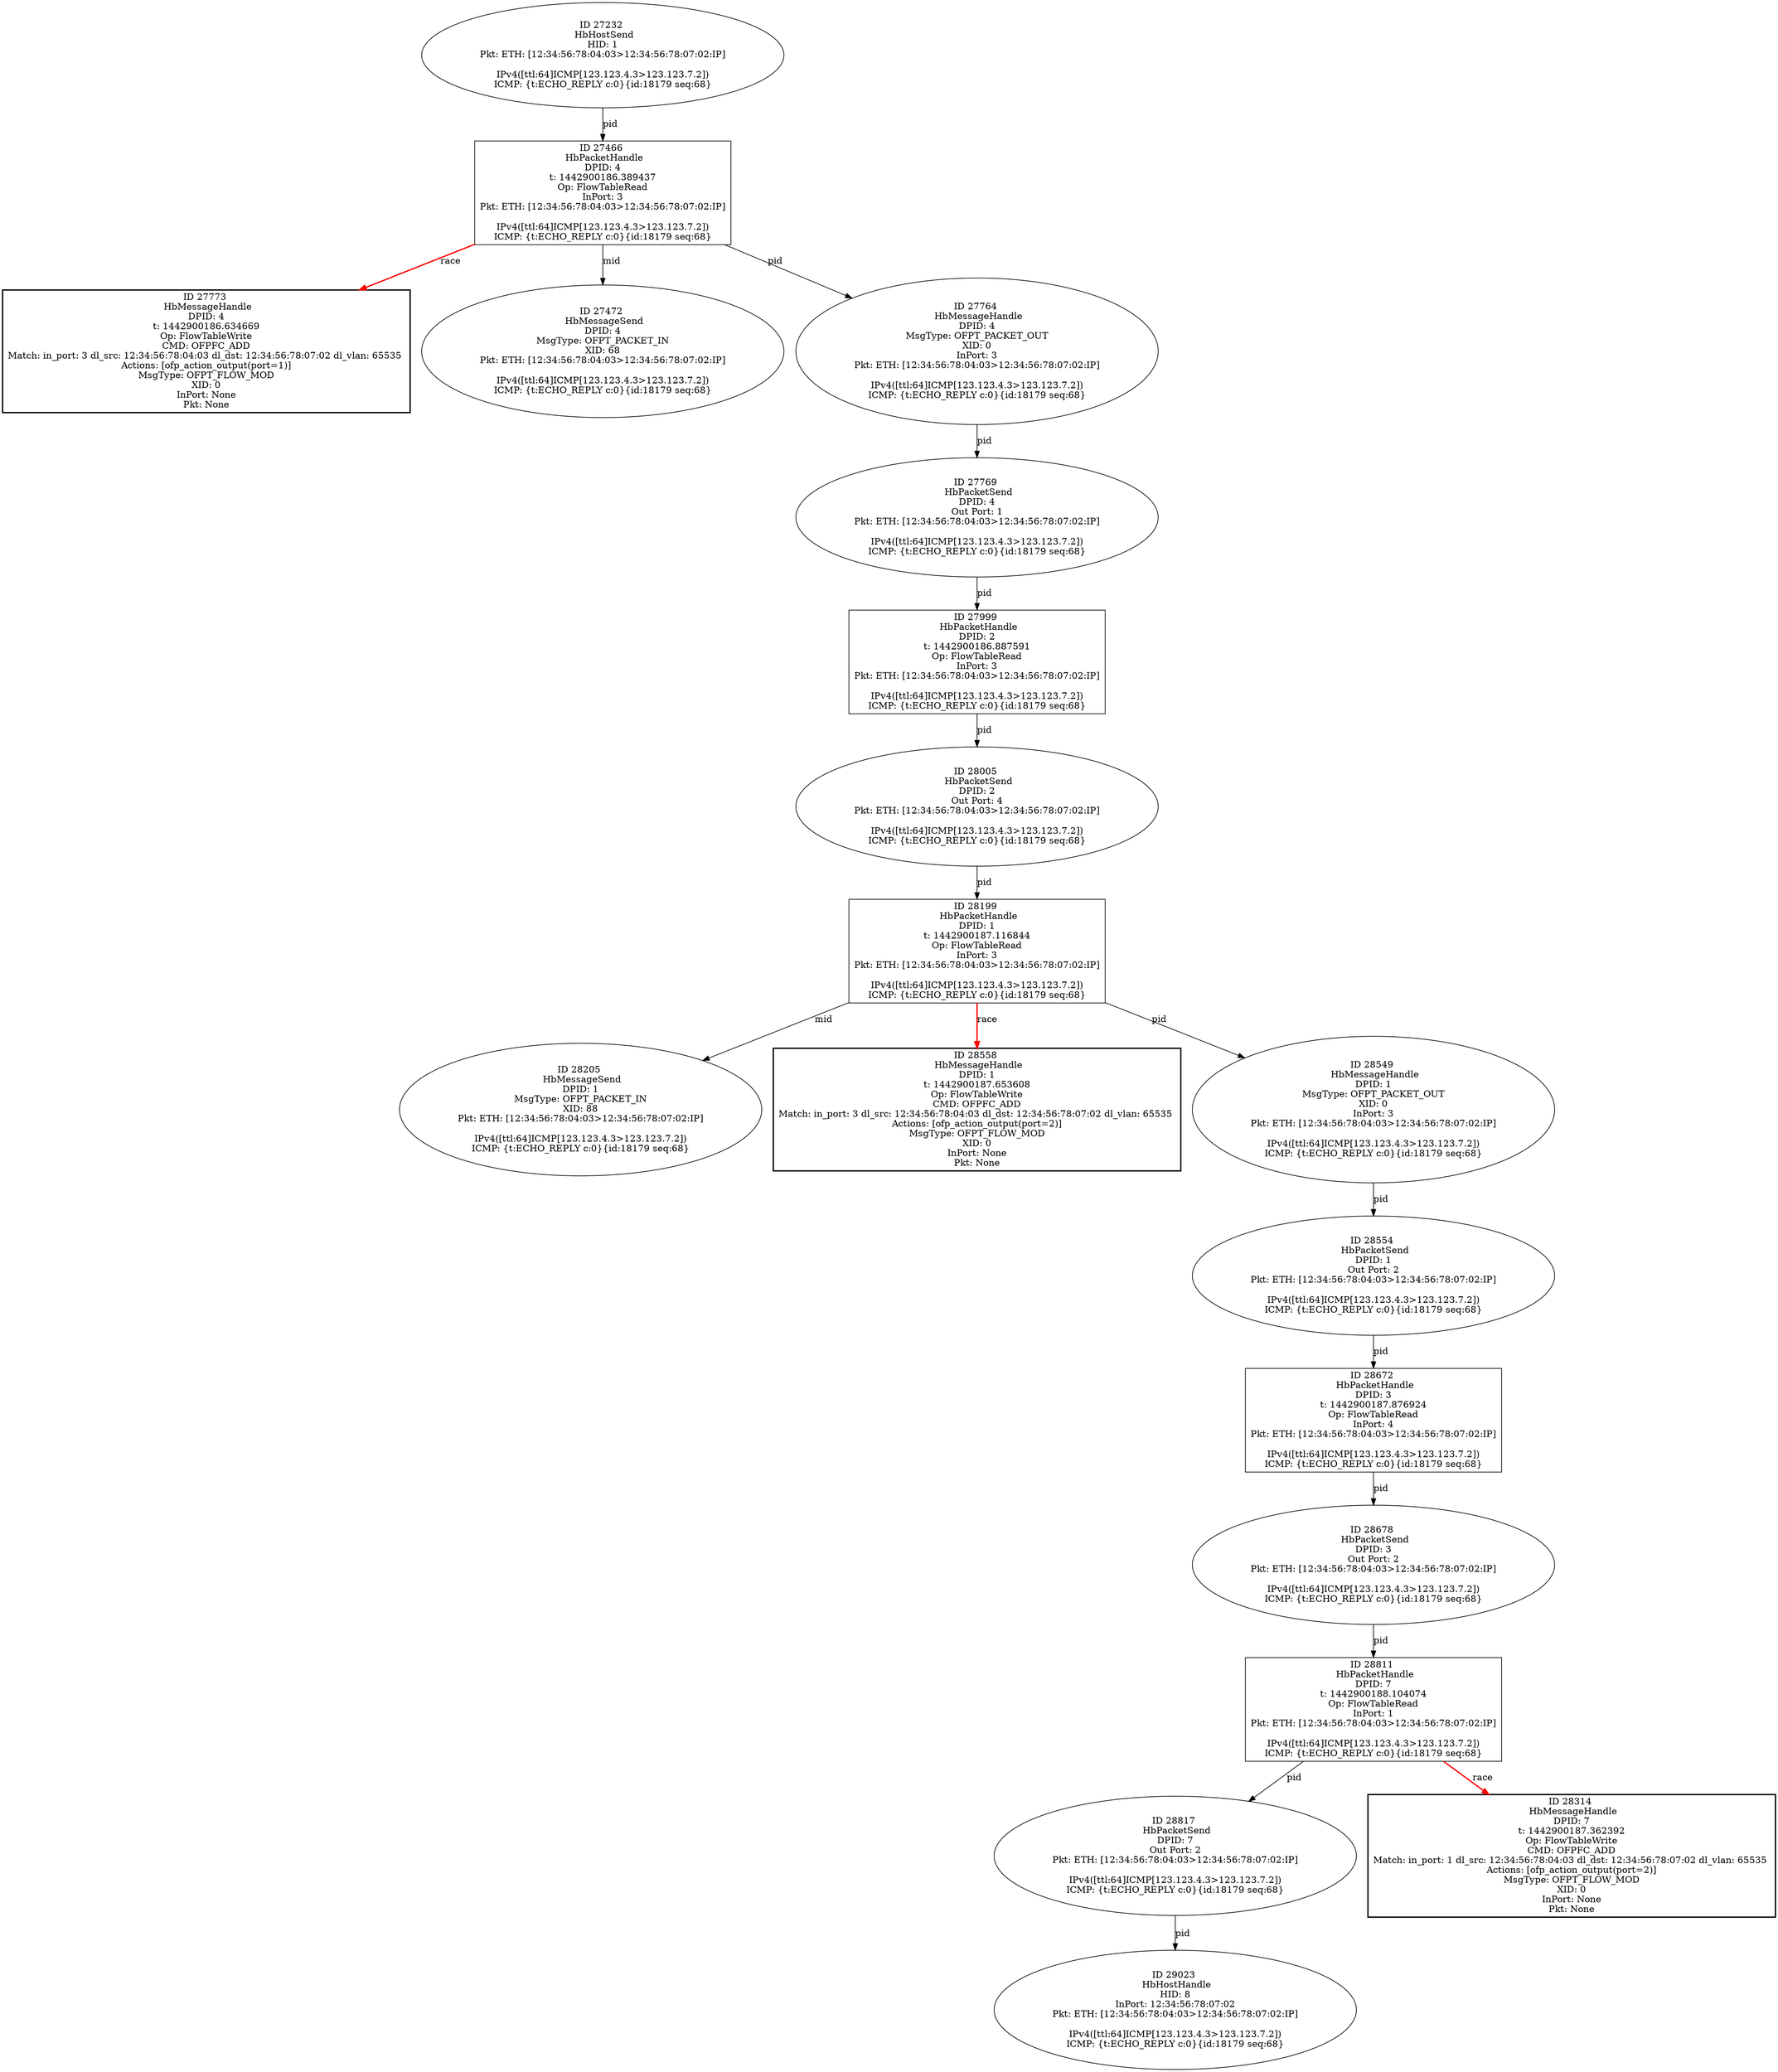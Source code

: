 strict digraph G {
27232 [shape=oval, event=<hb_events.HbHostSend object at 0x10d9ba7d0>, label="ID 27232 
 HbHostSend
HID: 1
Pkt: ETH: [12:34:56:78:04:03>12:34:56:78:07:02:IP]

IPv4([ttl:64]ICMP[123.123.4.3>123.123.7.2])
ICMP: {t:ECHO_REPLY c:0}{id:18179 seq:68}"];
28672 [shape=box, event=<hb_events.HbPacketHandle object at 0x10dd33150>, label="ID 28672 
 HbPacketHandle
DPID: 3
t: 1442900187.876924
Op: FlowTableRead
InPort: 4
Pkt: ETH: [12:34:56:78:04:03>12:34:56:78:07:02:IP]

IPv4([ttl:64]ICMP[123.123.4.3>123.123.7.2])
ICMP: {t:ECHO_REPLY c:0}{id:18179 seq:68}"];
28005 [shape=oval, event=<hb_events.HbPacketSend object at 0x10db2fd50>, label="ID 28005 
 HbPacketSend
DPID: 2
Out Port: 4
Pkt: ETH: [12:34:56:78:04:03>12:34:56:78:07:02:IP]

IPv4([ttl:64]ICMP[123.123.4.3>123.123.7.2])
ICMP: {t:ECHO_REPLY c:0}{id:18179 seq:68}"];
28678 [shape=oval, event=<hb_events.HbPacketSend object at 0x10dd331d0>, label="ID 28678 
 HbPacketSend
DPID: 3
Out Port: 2
Pkt: ETH: [12:34:56:78:04:03>12:34:56:78:07:02:IP]

IPv4([ttl:64]ICMP[123.123.4.3>123.123.7.2])
ICMP: {t:ECHO_REPLY c:0}{id:18179 seq:68}"];
28199 [shape=box, event=<hb_events.HbPacketHandle object at 0x10db9d050>, label="ID 28199 
 HbPacketHandle
DPID: 1
t: 1442900187.116844
Op: FlowTableRead
InPort: 3
Pkt: ETH: [12:34:56:78:04:03>12:34:56:78:07:02:IP]

IPv4([ttl:64]ICMP[123.123.4.3>123.123.7.2])
ICMP: {t:ECHO_REPLY c:0}{id:18179 seq:68}"];
27466 [shape=box, event=<hb_events.HbPacketHandle object at 0x10da11e90>, label="ID 27466 
 HbPacketHandle
DPID: 4
t: 1442900186.389437
Op: FlowTableRead
InPort: 3
Pkt: ETH: [12:34:56:78:04:03>12:34:56:78:07:02:IP]

IPv4([ttl:64]ICMP[123.123.4.3>123.123.7.2])
ICMP: {t:ECHO_REPLY c:0}{id:18179 seq:68}"];
28811 [shape=box, event=<hb_events.HbPacketHandle object at 0x10ddc1f10>, label="ID 28811 
 HbPacketHandle
DPID: 7
t: 1442900188.104074
Op: FlowTableRead
InPort: 1
Pkt: ETH: [12:34:56:78:04:03>12:34:56:78:07:02:IP]

IPv4([ttl:64]ICMP[123.123.4.3>123.123.7.2])
ICMP: {t:ECHO_REPLY c:0}{id:18179 seq:68}"];
28205 [shape=oval, event=<hb_events.HbMessageSend object at 0x10dba4a10>, label="ID 28205 
 HbMessageSend
DPID: 1
MsgType: OFPT_PACKET_IN
XID: 88
Pkt: ETH: [12:34:56:78:04:03>12:34:56:78:07:02:IP]

IPv4([ttl:64]ICMP[123.123.4.3>123.123.7.2])
ICMP: {t:ECHO_REPLY c:0}{id:18179 seq:68}"];
28558 [shape=box, style=bold, event=<hb_events.HbMessageHandle object at 0x10dccb310>, label="ID 28558 
 HbMessageHandle
DPID: 1
t: 1442900187.653608
Op: FlowTableWrite
CMD: OFPFC_ADD
Match: in_port: 3 dl_src: 12:34:56:78:04:03 dl_dst: 12:34:56:78:07:02 dl_vlan: 65535 
Actions: [ofp_action_output(port=2)]
MsgType: OFPT_FLOW_MOD
XID: 0
InPort: None
Pkt: None"];
27773 [shape=box, style=bold, event=<hb_events.HbMessageHandle object at 0x10daa0ad0>, label="ID 27773 
 HbMessageHandle
DPID: 4
t: 1442900186.634669
Op: FlowTableWrite
CMD: OFPFC_ADD
Match: in_port: 3 dl_src: 12:34:56:78:04:03 dl_dst: 12:34:56:78:07:02 dl_vlan: 65535 
Actions: [ofp_action_output(port=1)]
MsgType: OFPT_FLOW_MOD
XID: 0
InPort: None
Pkt: None"];
27472 [shape=oval, event=<hb_events.HbMessageSend object at 0x10da18990>, label="ID 27472 
 HbMessageSend
DPID: 4
MsgType: OFPT_PACKET_IN
XID: 68
Pkt: ETH: [12:34:56:78:04:03>12:34:56:78:07:02:IP]

IPv4([ttl:64]ICMP[123.123.4.3>123.123.7.2])
ICMP: {t:ECHO_REPLY c:0}{id:18179 seq:68}"];
28817 [shape=oval, event=<hb_events.HbPacketSend object at 0x10ddc6490>, label="ID 28817 
 HbPacketSend
DPID: 7
Out Port: 2
Pkt: ETH: [12:34:56:78:04:03>12:34:56:78:07:02:IP]

IPv4([ttl:64]ICMP[123.123.4.3>123.123.7.2])
ICMP: {t:ECHO_REPLY c:0}{id:18179 seq:68}"];
27764 [shape=oval, event=<hb_events.HbMessageHandle object at 0x10daa0210>, label="ID 27764 
 HbMessageHandle
DPID: 4
MsgType: OFPT_PACKET_OUT
XID: 0
InPort: 3
Pkt: ETH: [12:34:56:78:04:03>12:34:56:78:07:02:IP]

IPv4([ttl:64]ICMP[123.123.4.3>123.123.7.2])
ICMP: {t:ECHO_REPLY c:0}{id:18179 seq:68}"];
28549 [shape=oval, event=<hb_events.HbMessageHandle object at 0x10dcbea50>, label="ID 28549 
 HbMessageHandle
DPID: 1
MsgType: OFPT_PACKET_OUT
XID: 0
InPort: 3
Pkt: ETH: [12:34:56:78:04:03>12:34:56:78:07:02:IP]

IPv4([ttl:64]ICMP[123.123.4.3>123.123.7.2])
ICMP: {t:ECHO_REPLY c:0}{id:18179 seq:68}"];
27769 [shape=oval, event=<hb_events.HbPacketSend object at 0x10daa0710>, label="ID 27769 
 HbPacketSend
DPID: 4
Out Port: 1
Pkt: ETH: [12:34:56:78:04:03>12:34:56:78:07:02:IP]

IPv4([ttl:64]ICMP[123.123.4.3>123.123.7.2])
ICMP: {t:ECHO_REPLY c:0}{id:18179 seq:68}"];
28314 [shape=box, style=bold, event=<hb_events.HbMessageHandle object at 0x10dc09350>, label="ID 28314 
 HbMessageHandle
DPID: 7
t: 1442900187.362392
Op: FlowTableWrite
CMD: OFPFC_ADD
Match: in_port: 1 dl_src: 12:34:56:78:04:03 dl_dst: 12:34:56:78:07:02 dl_vlan: 65535 
Actions: [ofp_action_output(port=2)]
MsgType: OFPT_FLOW_MOD
XID: 0
InPort: None
Pkt: None"];
29023 [shape=oval, event=<hb_events.HbHostHandle object at 0x10de414d0>, label="ID 29023 
 HbHostHandle
HID: 8
InPort: 12:34:56:78:07:02
Pkt: ETH: [12:34:56:78:04:03>12:34:56:78:07:02:IP]

IPv4([ttl:64]ICMP[123.123.4.3>123.123.7.2])
ICMP: {t:ECHO_REPLY c:0}{id:18179 seq:68}"];
28554 [shape=oval, event=<hb_events.HbPacketSend object at 0x10dcab510>, label="ID 28554 
 HbPacketSend
DPID: 1
Out Port: 2
Pkt: ETH: [12:34:56:78:04:03>12:34:56:78:07:02:IP]

IPv4([ttl:64]ICMP[123.123.4.3>123.123.7.2])
ICMP: {t:ECHO_REPLY c:0}{id:18179 seq:68}"];
27999 [shape=box, event=<hb_events.HbPacketHandle object at 0x10db29e50>, label="ID 27999 
 HbPacketHandle
DPID: 2
t: 1442900186.887591
Op: FlowTableRead
InPort: 3
Pkt: ETH: [12:34:56:78:04:03>12:34:56:78:07:02:IP]

IPv4([ttl:64]ICMP[123.123.4.3>123.123.7.2])
ICMP: {t:ECHO_REPLY c:0}{id:18179 seq:68}"];
27232 -> 27466  [rel=pid, label=pid];
28672 -> 28678  [rel=pid, label=pid];
28005 -> 28199  [rel=pid, label=pid];
28678 -> 28811  [rel=pid, label=pid];
28199 -> 28549  [rel=pid, label=pid];
28199 -> 28558  [harmful=True, color=red, style=bold, rel=race, label=race];
28199 -> 28205  [rel=mid, label=mid];
27466 -> 27472  [rel=mid, label=mid];
27466 -> 27764  [rel=pid, label=pid];
27466 -> 27773  [harmful=True, color=red, style=bold, rel=race, label=race];
28811 -> 28817  [rel=pid, label=pid];
28811 -> 28314  [harmful=True, color=red, style=bold, rel=race, label=race];
28817 -> 29023  [rel=pid, label=pid];
27999 -> 28005  [rel=pid, label=pid];
27764 -> 27769  [rel=pid, label=pid];
27769 -> 27999  [rel=pid, label=pid];
28554 -> 28672  [rel=pid, label=pid];
28549 -> 28554  [rel=pid, label=pid];
}
